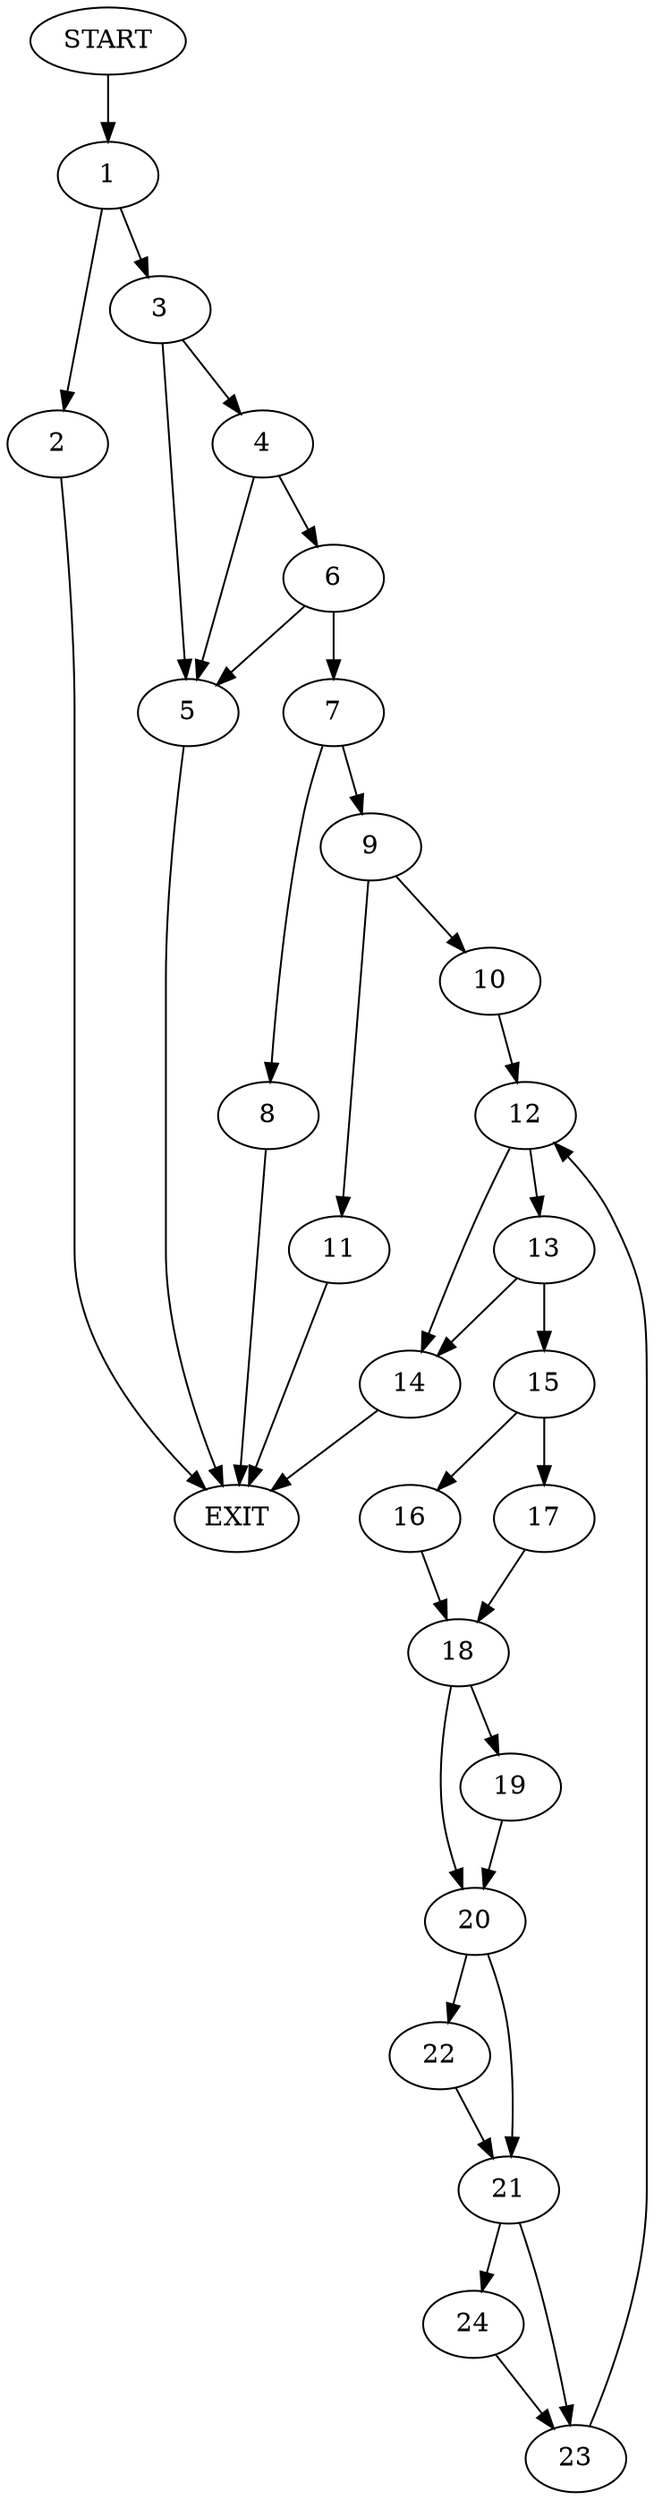 digraph {
0 [label="START"]
25 [label="EXIT"]
0 -> 1
1 -> 2
1 -> 3
3 -> 4
3 -> 5
2 -> 25
4 -> 6
4 -> 5
5 -> 25
6 -> 7
6 -> 5
7 -> 8
7 -> 9
8 -> 25
9 -> 10
9 -> 11
11 -> 25
10 -> 12
12 -> 13
12 -> 14
13 -> 15
13 -> 14
14 -> 25
15 -> 16
15 -> 17
16 -> 18
17 -> 18
18 -> 19
18 -> 20
19 -> 20
20 -> 21
20 -> 22
21 -> 23
21 -> 24
22 -> 21
24 -> 23
23 -> 12
}
